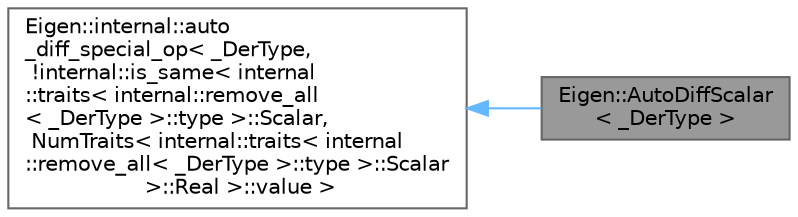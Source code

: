 digraph "Eigen::AutoDiffScalar&lt; _DerType &gt;"
{
 // LATEX_PDF_SIZE
  bgcolor="transparent";
  edge [fontname=Helvetica,fontsize=10,labelfontname=Helvetica,labelfontsize=10];
  node [fontname=Helvetica,fontsize=10,shape=box,height=0.2,width=0.4];
  rankdir="LR";
  Node1 [id="Node000001",label="Eigen::AutoDiffScalar\l\< _DerType \>",height=0.2,width=0.4,color="gray40", fillcolor="grey60", style="filled", fontcolor="black",tooltip="A scalar type replacement with automatic differentation capability"];
  Node2 -> Node1 [id="edge1_Node000001_Node000002",dir="back",color="steelblue1",style="solid",tooltip=" "];
  Node2 [id="Node000002",label="Eigen::internal::auto\l_diff_special_op\< _DerType,\l !internal::is_same\< internal\l::traits\< internal::remove_all\l\< _DerType \>::type \>::Scalar,\l NumTraits\< internal::traits\< internal\l::remove_all\< _DerType \>::type \>::Scalar\l \>::Real \>::value \>",height=0.2,width=0.4,color="gray40", fillcolor="white", style="filled",URL="$struct_eigen_1_1internal_1_1auto__diff__special__op.html",tooltip=" "];
}

